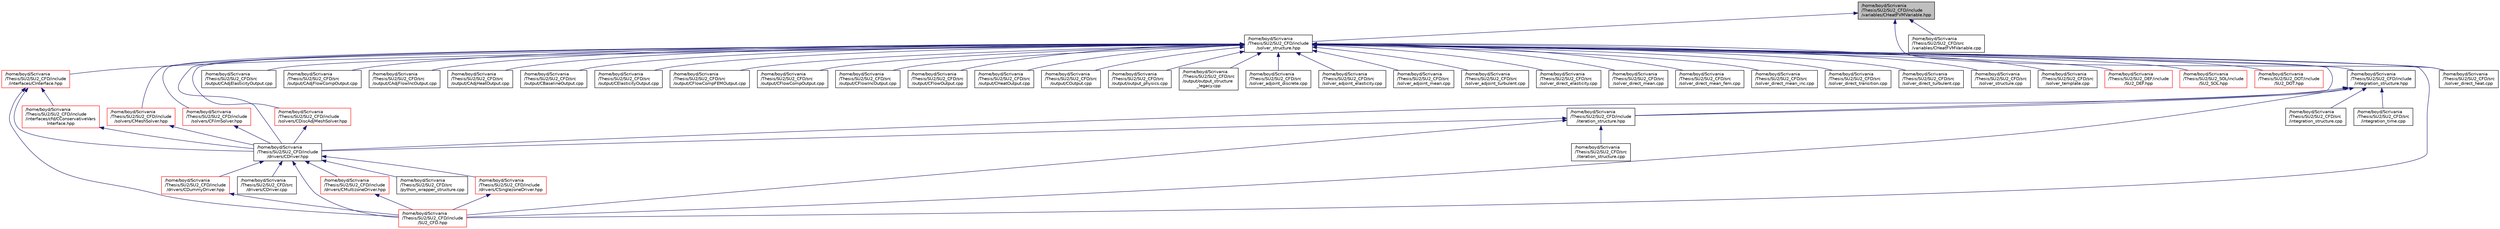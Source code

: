 digraph "/home/boyd/Scrivania/Thesis/SU2/SU2_CFD/include/variables/CHeatFVMVariable.hpp"
{
  edge [fontname="Helvetica",fontsize="10",labelfontname="Helvetica",labelfontsize="10"];
  node [fontname="Helvetica",fontsize="10",shape=record];
  Node40 [label="/home/boyd/Scrivania\l/Thesis/SU2/SU2_CFD/include\l/variables/CHeatFVMVariable.hpp",height=0.2,width=0.4,color="black", fillcolor="grey75", style="filled", fontcolor="black"];
  Node40 -> Node41 [dir="back",color="midnightblue",fontsize="10",style="solid",fontname="Helvetica"];
  Node41 [label="/home/boyd/Scrivania\l/Thesis/SU2/SU2_CFD/include\l/solver_structure.hpp",height=0.2,width=0.4,color="black", fillcolor="white", style="filled",URL="$solver__structure_8hpp.html",tooltip="Headers of the main subroutines for solving partial differential equations. The subroutines and funct..."];
  Node41 -> Node42 [dir="back",color="midnightblue",fontsize="10",style="solid",fontname="Helvetica"];
  Node42 [label="/home/boyd/Scrivania\l/Thesis/SU2/SU2_CFD/include\l/iteration_structure.hpp",height=0.2,width=0.4,color="black", fillcolor="white", style="filled",URL="$iteration__structure_8hpp.html",tooltip="Headers of the iteration classes used by SU2_CFD. Each CIteration class represents an available physi..."];
  Node42 -> Node43 [dir="back",color="midnightblue",fontsize="10",style="solid",fontname="Helvetica"];
  Node43 [label="/home/boyd/Scrivania\l/Thesis/SU2/SU2_CFD/include\l/drivers/CDriver.hpp",height=0.2,width=0.4,color="black", fillcolor="white", style="filled",URL="$_c_driver_8hpp.html"];
  Node43 -> Node44 [dir="back",color="midnightblue",fontsize="10",style="solid",fontname="Helvetica"];
  Node44 [label="/home/boyd/Scrivania\l/Thesis/SU2/SU2_CFD/include\l/drivers/CMultizoneDriver.hpp",height=0.2,width=0.4,color="red", fillcolor="white", style="filled",URL="$_c_multizone_driver_8hpp.html",tooltip="Headers of the main subroutines for driving single or multi-zone problems. The subroutines and functi..."];
  Node44 -> Node46 [dir="back",color="midnightblue",fontsize="10",style="solid",fontname="Helvetica"];
  Node46 [label="/home/boyd/Scrivania\l/Thesis/SU2/SU2_CFD/include\l/SU2_CFD.hpp",height=0.2,width=0.4,color="red", fillcolor="white", style="filled",URL="$_s_u2___c_f_d_8hpp.html",tooltip="Headers of the main subroutines of the code SU2_CFD. The subroutines and functions are in the SU2_CFD..."];
  Node43 -> Node50 [dir="back",color="midnightblue",fontsize="10",style="solid",fontname="Helvetica"];
  Node50 [label="/home/boyd/Scrivania\l/Thesis/SU2/SU2_CFD/include\l/drivers/CSinglezoneDriver.hpp",height=0.2,width=0.4,color="red", fillcolor="white", style="filled",URL="$_c_singlezone_driver_8hpp.html",tooltip="Headers of the main subroutines for driving single or multi-zone problems. The subroutines and functi..."];
  Node50 -> Node46 [dir="back",color="midnightblue",fontsize="10",style="solid",fontname="Helvetica"];
  Node43 -> Node54 [dir="back",color="midnightblue",fontsize="10",style="solid",fontname="Helvetica"];
  Node54 [label="/home/boyd/Scrivania\l/Thesis/SU2/SU2_CFD/include\l/drivers/CDummyDriver.hpp",height=0.2,width=0.4,color="red", fillcolor="white", style="filled",URL="$_c_dummy_driver_8hpp.html",tooltip="Headers of the main subroutines for driving single or multi-zone problems. The subroutines and functi..."];
  Node54 -> Node46 [dir="back",color="midnightblue",fontsize="10",style="solid",fontname="Helvetica"];
  Node43 -> Node46 [dir="back",color="midnightblue",fontsize="10",style="solid",fontname="Helvetica"];
  Node43 -> Node56 [dir="back",color="midnightblue",fontsize="10",style="solid",fontname="Helvetica"];
  Node56 [label="/home/boyd/Scrivania\l/Thesis/SU2/SU2_CFD/src\l/drivers/CDriver.cpp",height=0.2,width=0.4,color="black", fillcolor="white", style="filled",URL="$_c_driver_8cpp.html"];
  Node43 -> Node57 [dir="back",color="midnightblue",fontsize="10",style="solid",fontname="Helvetica"];
  Node57 [label="/home/boyd/Scrivania\l/Thesis/SU2/SU2_CFD/src\l/python_wrapper_structure.cpp",height=0.2,width=0.4,color="black", fillcolor="white", style="filled",URL="$python__wrapper__structure_8cpp.html",tooltip="Driver subroutines that are used by the Python wrapper. Those routines are usually called from an ext..."];
  Node42 -> Node46 [dir="back",color="midnightblue",fontsize="10",style="solid",fontname="Helvetica"];
  Node42 -> Node58 [dir="back",color="midnightblue",fontsize="10",style="solid",fontname="Helvetica"];
  Node58 [label="/home/boyd/Scrivania\l/Thesis/SU2/SU2_CFD/src\l/iteration_structure.cpp",height=0.2,width=0.4,color="black", fillcolor="white", style="filled",URL="$iteration__structure_8cpp.html",tooltip="Main subroutines used by SU2_CFD. "];
  Node41 -> Node59 [dir="back",color="midnightblue",fontsize="10",style="solid",fontname="Helvetica"];
  Node59 [label="/home/boyd/Scrivania\l/Thesis/SU2/SU2_CFD/include\l/integration_structure.hpp",height=0.2,width=0.4,color="black", fillcolor="white", style="filled",URL="$integration__structure_8hpp.html",tooltip="Headers of the main subroutines for space and time integration. The subroutines and functions are in ..."];
  Node59 -> Node42 [dir="back",color="midnightblue",fontsize="10",style="solid",fontname="Helvetica"];
  Node59 -> Node43 [dir="back",color="midnightblue",fontsize="10",style="solid",fontname="Helvetica"];
  Node59 -> Node46 [dir="back",color="midnightblue",fontsize="10",style="solid",fontname="Helvetica"];
  Node59 -> Node60 [dir="back",color="midnightblue",fontsize="10",style="solid",fontname="Helvetica"];
  Node60 [label="/home/boyd/Scrivania\l/Thesis/SU2/SU2_CFD/src\l/integration_structure.cpp",height=0.2,width=0.4,color="black", fillcolor="white", style="filled",URL="$integration__structure_8cpp.html",tooltip="This subroutine includes the space and time integration structure. "];
  Node59 -> Node61 [dir="back",color="midnightblue",fontsize="10",style="solid",fontname="Helvetica"];
  Node61 [label="/home/boyd/Scrivania\l/Thesis/SU2/SU2_CFD/src\l/integration_time.cpp",height=0.2,width=0.4,color="black", fillcolor="white", style="filled",URL="$integration__time_8cpp.html",tooltip="Time dependent numerical methods. "];
  Node41 -> Node43 [dir="back",color="midnightblue",fontsize="10",style="solid",fontname="Helvetica"];
  Node41 -> Node62 [dir="back",color="midnightblue",fontsize="10",style="solid",fontname="Helvetica"];
  Node62 [label="/home/boyd/Scrivania\l/Thesis/SU2/SU2_CFD/include\l/interfaces/CInterface.hpp",height=0.2,width=0.4,color="red", fillcolor="white", style="filled",URL="$_c_interface_8hpp.html",tooltip="Declarations and inlines of the transfer structure. The subroutines and functions are in the physics ..."];
  Node62 -> Node43 [dir="back",color="midnightblue",fontsize="10",style="solid",fontname="Helvetica"];
  Node62 -> Node63 [dir="back",color="midnightblue",fontsize="10",style="solid",fontname="Helvetica"];
  Node63 [label="/home/boyd/Scrivania\l/Thesis/SU2/SU2_CFD/include\l/interfaces/cfd/CConservativeVars\lInterface.hpp",height=0.2,width=0.4,color="red", fillcolor="white", style="filled",URL="$_c_conservative_vars_interface_8hpp.html",tooltip="Declaration and inlines of the class to transfer conservative variables from a generic zone into anot..."];
  Node63 -> Node43 [dir="back",color="midnightblue",fontsize="10",style="solid",fontname="Helvetica"];
  Node62 -> Node46 [dir="back",color="midnightblue",fontsize="10",style="solid",fontname="Helvetica"];
  Node41 -> Node82 [dir="back",color="midnightblue",fontsize="10",style="solid",fontname="Helvetica"];
  Node82 [label="/home/boyd/Scrivania\l/Thesis/SU2/SU2_CFD/include\l/solvers/CDiscAdjMeshSolver.hpp",height=0.2,width=0.4,color="red", fillcolor="white", style="filled",URL="$_c_disc_adj_mesh_solver_8hpp.html"];
  Node82 -> Node43 [dir="back",color="midnightblue",fontsize="10",style="solid",fontname="Helvetica"];
  Node41 -> Node84 [dir="back",color="midnightblue",fontsize="10",style="solid",fontname="Helvetica"];
  Node84 [label="/home/boyd/Scrivania\l/Thesis/SU2/SU2_CFD/include\l/solvers/CMeshSolver.hpp",height=0.2,width=0.4,color="red", fillcolor="white", style="filled",URL="$_c_mesh_solver_8hpp.html",tooltip="Declaration and inlines of the class to compute the the discrete adjoint of the linear-elastic mesh s..."];
  Node84 -> Node43 [dir="back",color="midnightblue",fontsize="10",style="solid",fontname="Helvetica"];
  Node41 -> Node86 [dir="back",color="midnightblue",fontsize="10",style="solid",fontname="Helvetica"];
  Node86 [label="/home/boyd/Scrivania\l/Thesis/SU2/SU2_CFD/include\l/solvers/CFilmSolver.hpp",height=0.2,width=0.4,color="red", fillcolor="white", style="filled",URL="$_c_film_solver_8hpp.html",tooltip="Headers of the main subroutines for solving thin film equations. The subroutines and functions are in..."];
  Node86 -> Node43 [dir="back",color="midnightblue",fontsize="10",style="solid",fontname="Helvetica"];
  Node41 -> Node46 [dir="back",color="midnightblue",fontsize="10",style="solid",fontname="Helvetica"];
  Node41 -> Node88 [dir="back",color="midnightblue",fontsize="10",style="solid",fontname="Helvetica"];
  Node88 [label="/home/boyd/Scrivania\l/Thesis/SU2/SU2_CFD/src\l/output/CAdjElasticityOutput.cpp",height=0.2,width=0.4,color="black", fillcolor="white", style="filled",URL="$_c_adj_elasticity_output_8cpp.html",tooltip="Main subroutines for elasticity discrete adjoint output. "];
  Node41 -> Node89 [dir="back",color="midnightblue",fontsize="10",style="solid",fontname="Helvetica"];
  Node89 [label="/home/boyd/Scrivania\l/Thesis/SU2/SU2_CFD/src\l/output/CAdjFlowCompOutput.cpp",height=0.2,width=0.4,color="black", fillcolor="white", style="filled",URL="$_c_adj_flow_comp_output_8cpp.html"];
  Node41 -> Node90 [dir="back",color="midnightblue",fontsize="10",style="solid",fontname="Helvetica"];
  Node90 [label="/home/boyd/Scrivania\l/Thesis/SU2/SU2_CFD/src\l/output/CAdjFlowIncOutput.cpp",height=0.2,width=0.4,color="black", fillcolor="white", style="filled",URL="$_c_adj_flow_inc_output_8cpp.html"];
  Node41 -> Node91 [dir="back",color="midnightblue",fontsize="10",style="solid",fontname="Helvetica"];
  Node91 [label="/home/boyd/Scrivania\l/Thesis/SU2/SU2_CFD/src\l/output/CAdjHeatOutput.cpp",height=0.2,width=0.4,color="black", fillcolor="white", style="filled",URL="$_c_adj_heat_output_8cpp.html"];
  Node41 -> Node92 [dir="back",color="midnightblue",fontsize="10",style="solid",fontname="Helvetica"];
  Node92 [label="/home/boyd/Scrivania\l/Thesis/SU2/SU2_CFD/src\l/output/CBaselineOutput.cpp",height=0.2,width=0.4,color="black", fillcolor="white", style="filled",URL="$_c_baseline_output_8cpp.html"];
  Node41 -> Node93 [dir="back",color="midnightblue",fontsize="10",style="solid",fontname="Helvetica"];
  Node93 [label="/home/boyd/Scrivania\l/Thesis/SU2/SU2_CFD/src\l/output/CElasticityOutput.cpp",height=0.2,width=0.4,color="black", fillcolor="white", style="filled",URL="$_c_elasticity_output_8cpp.html"];
  Node41 -> Node94 [dir="back",color="midnightblue",fontsize="10",style="solid",fontname="Helvetica"];
  Node94 [label="/home/boyd/Scrivania\l/Thesis/SU2/SU2_CFD/src\l/output/CFlowCompFEMOutput.cpp",height=0.2,width=0.4,color="black", fillcolor="white", style="filled",URL="$_c_flow_comp_f_e_m_output_8cpp.html"];
  Node41 -> Node95 [dir="back",color="midnightblue",fontsize="10",style="solid",fontname="Helvetica"];
  Node95 [label="/home/boyd/Scrivania\l/Thesis/SU2/SU2_CFD/src\l/output/CFlowCompOutput.cpp",height=0.2,width=0.4,color="black", fillcolor="white", style="filled",URL="$_c_flow_comp_output_8cpp.html"];
  Node41 -> Node96 [dir="back",color="midnightblue",fontsize="10",style="solid",fontname="Helvetica"];
  Node96 [label="/home/boyd/Scrivania\l/Thesis/SU2/SU2_CFD/src\l/output/CFlowIncOutput.cpp",height=0.2,width=0.4,color="black", fillcolor="white", style="filled",URL="$_c_flow_inc_output_8cpp.html"];
  Node41 -> Node97 [dir="back",color="midnightblue",fontsize="10",style="solid",fontname="Helvetica"];
  Node97 [label="/home/boyd/Scrivania\l/Thesis/SU2/SU2_CFD/src\l/output/CFlowOutput.cpp",height=0.2,width=0.4,color="black", fillcolor="white", style="filled",URL="$_c_flow_output_8cpp.html"];
  Node41 -> Node98 [dir="back",color="midnightblue",fontsize="10",style="solid",fontname="Helvetica"];
  Node98 [label="/home/boyd/Scrivania\l/Thesis/SU2/SU2_CFD/src\l/output/CHeatOutput.cpp",height=0.2,width=0.4,color="black", fillcolor="white", style="filled",URL="$_c_heat_output_8cpp.html"];
  Node41 -> Node99 [dir="back",color="midnightblue",fontsize="10",style="solid",fontname="Helvetica"];
  Node99 [label="/home/boyd/Scrivania\l/Thesis/SU2/SU2_CFD/src\l/output/COutput.cpp",height=0.2,width=0.4,color="black", fillcolor="white", style="filled",URL="$_c_output_8cpp.html"];
  Node41 -> Node100 [dir="back",color="midnightblue",fontsize="10",style="solid",fontname="Helvetica"];
  Node100 [label="/home/boyd/Scrivania\l/Thesis/SU2/SU2_CFD/src\l/output/output_physics.cpp",height=0.2,width=0.4,color="black", fillcolor="white", style="filled",URL="$output__physics_8cpp.html",tooltip="Main subroutines to compute physical output quantities such as CL, CD, entropy generation, mass flow, ecc... . "];
  Node41 -> Node101 [dir="back",color="midnightblue",fontsize="10",style="solid",fontname="Helvetica"];
  Node101 [label="/home/boyd/Scrivania\l/Thesis/SU2/SU2_CFD/src\l/output/output_structure\l_legacy.cpp",height=0.2,width=0.4,color="black", fillcolor="white", style="filled",URL="$output__structure__legacy_8cpp.html"];
  Node41 -> Node102 [dir="back",color="midnightblue",fontsize="10",style="solid",fontname="Helvetica"];
  Node102 [label="/home/boyd/Scrivania\l/Thesis/SU2/SU2_CFD/src\l/solver_adjoint_discrete.cpp",height=0.2,width=0.4,color="black", fillcolor="white", style="filled",URL="$solver__adjoint__discrete_8cpp.html",tooltip="Main subroutines for solving the discrete adjoint problem. "];
  Node41 -> Node103 [dir="back",color="midnightblue",fontsize="10",style="solid",fontname="Helvetica"];
  Node103 [label="/home/boyd/Scrivania\l/Thesis/SU2/SU2_CFD/src\l/solver_adjoint_elasticity.cpp",height=0.2,width=0.4,color="black", fillcolor="white", style="filled",URL="$solver__adjoint__elasticity_8cpp.html",tooltip="Main subroutines for solving adjoint FEM elasticity problems. "];
  Node41 -> Node104 [dir="back",color="midnightblue",fontsize="10",style="solid",fontname="Helvetica"];
  Node104 [label="/home/boyd/Scrivania\l/Thesis/SU2/SU2_CFD/src\l/solver_adjoint_mean.cpp",height=0.2,width=0.4,color="black", fillcolor="white", style="filled",URL="$solver__adjoint__mean_8cpp.html"];
  Node41 -> Node105 [dir="back",color="midnightblue",fontsize="10",style="solid",fontname="Helvetica"];
  Node105 [label="/home/boyd/Scrivania\l/Thesis/SU2/SU2_CFD/src\l/solver_adjoint_turbulent.cpp",height=0.2,width=0.4,color="black", fillcolor="white", style="filled",URL="$solver__adjoint__turbulent_8cpp.html"];
  Node41 -> Node106 [dir="back",color="midnightblue",fontsize="10",style="solid",fontname="Helvetica"];
  Node106 [label="/home/boyd/Scrivania\l/Thesis/SU2/SU2_CFD/src\l/solver_direct_elasticity.cpp",height=0.2,width=0.4,color="black", fillcolor="white", style="filled",URL="$solver__direct__elasticity_8cpp.html",tooltip="Main subroutines for solving direct FEM elasticity problems. "];
  Node41 -> Node107 [dir="back",color="midnightblue",fontsize="10",style="solid",fontname="Helvetica"];
  Node107 [label="/home/boyd/Scrivania\l/Thesis/SU2/SU2_CFD/src\l/solver_direct_heat.cpp",height=0.2,width=0.4,color="black", fillcolor="white", style="filled",URL="$solver__direct__heat_8cpp.html"];
  Node41 -> Node108 [dir="back",color="midnightblue",fontsize="10",style="solid",fontname="Helvetica"];
  Node108 [label="/home/boyd/Scrivania\l/Thesis/SU2/SU2_CFD/src\l/solver_direct_mean.cpp",height=0.2,width=0.4,color="black", fillcolor="white", style="filled",URL="$solver__direct__mean_8cpp.html"];
  Node41 -> Node109 [dir="back",color="midnightblue",fontsize="10",style="solid",fontname="Helvetica"];
  Node109 [label="/home/boyd/Scrivania\l/Thesis/SU2/SU2_CFD/src\l/solver_direct_mean_fem.cpp",height=0.2,width=0.4,color="black", fillcolor="white", style="filled",URL="$solver__direct__mean__fem_8cpp.html"];
  Node41 -> Node110 [dir="back",color="midnightblue",fontsize="10",style="solid",fontname="Helvetica"];
  Node110 [label="/home/boyd/Scrivania\l/Thesis/SU2/SU2_CFD/src\l/solver_direct_mean_inc.cpp",height=0.2,width=0.4,color="black", fillcolor="white", style="filled",URL="$solver__direct__mean__inc_8cpp.html"];
  Node41 -> Node111 [dir="back",color="midnightblue",fontsize="10",style="solid",fontname="Helvetica"];
  Node111 [label="/home/boyd/Scrivania\l/Thesis/SU2/SU2_CFD/src\l/solver_direct_transition.cpp",height=0.2,width=0.4,color="black", fillcolor="white", style="filled",URL="$solver__direct__transition_8cpp.html"];
  Node41 -> Node112 [dir="back",color="midnightblue",fontsize="10",style="solid",fontname="Helvetica"];
  Node112 [label="/home/boyd/Scrivania\l/Thesis/SU2/SU2_CFD/src\l/solver_direct_turbulent.cpp",height=0.2,width=0.4,color="black", fillcolor="white", style="filled",URL="$solver__direct__turbulent_8cpp.html"];
  Node41 -> Node113 [dir="back",color="midnightblue",fontsize="10",style="solid",fontname="Helvetica"];
  Node113 [label="/home/boyd/Scrivania\l/Thesis/SU2/SU2_CFD/src\l/solver_structure.cpp",height=0.2,width=0.4,color="black", fillcolor="white", style="filled",URL="$solver__structure_8cpp.html",tooltip="Main subroutines for solving primal and adjoint problems. "];
  Node41 -> Node114 [dir="back",color="midnightblue",fontsize="10",style="solid",fontname="Helvetica"];
  Node114 [label="/home/boyd/Scrivania\l/Thesis/SU2/SU2_CFD/src\l/solver_template.cpp",height=0.2,width=0.4,color="black", fillcolor="white", style="filled",URL="$solver__template_8cpp.html"];
  Node41 -> Node115 [dir="back",color="midnightblue",fontsize="10",style="solid",fontname="Helvetica"];
  Node115 [label="/home/boyd/Scrivania\l/Thesis/SU2/SU2_DEF/include\l/SU2_DEF.hpp",height=0.2,width=0.4,color="red", fillcolor="white", style="filled",URL="$_s_u2___d_e_f_8hpp.html",tooltip="Headers of the main subroutines of the code SU2_DEF. The subroutines and functions are in the SU2_DEF..."];
  Node41 -> Node117 [dir="back",color="midnightblue",fontsize="10",style="solid",fontname="Helvetica"];
  Node117 [label="/home/boyd/Scrivania\l/Thesis/SU2/SU2_SOL/include\l/SU2_SOL.hpp",height=0.2,width=0.4,color="red", fillcolor="white", style="filled",URL="$_s_u2___s_o_l_8hpp.html",tooltip="Headers of the main subroutines of the code SU2_SOL. The subroutines and functions are in the SU2_SOL..."];
  Node41 -> Node119 [dir="back",color="midnightblue",fontsize="10",style="solid",fontname="Helvetica"];
  Node119 [label="/home/boyd/Scrivania\l/Thesis/SU2/SU2_DOT/include\l/SU2_DOT.hpp",height=0.2,width=0.4,color="red", fillcolor="white", style="filled",URL="$_s_u2___d_o_t_8hpp.html",tooltip="Headers of the main subroutines of the code SU2_DOT. The subroutines and functions are in the SU2_DOT..."];
  Node40 -> Node107 [dir="back",color="midnightblue",fontsize="10",style="solid",fontname="Helvetica"];
  Node40 -> Node121 [dir="back",color="midnightblue",fontsize="10",style="solid",fontname="Helvetica"];
  Node121 [label="/home/boyd/Scrivania\l/Thesis/SU2/SU2_CFD/src\l/variables/CHeatFVMVariable.cpp",height=0.2,width=0.4,color="black", fillcolor="white", style="filled",URL="$_c_heat_f_v_m_variable_8cpp.html",tooltip="Definition of the solution fields. "];
}
